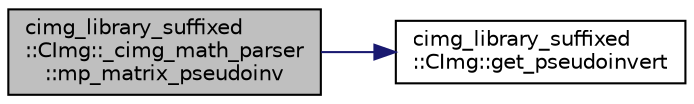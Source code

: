 digraph "cimg_library_suffixed::CImg::_cimg_math_parser::mp_matrix_pseudoinv"
{
  edge [fontname="Helvetica",fontsize="10",labelfontname="Helvetica",labelfontsize="10"];
  node [fontname="Helvetica",fontsize="10",shape=record];
  rankdir="LR";
  Node855 [label="cimg_library_suffixed\l::CImg::_cimg_math_parser\l::mp_matrix_pseudoinv",height=0.2,width=0.4,color="black", fillcolor="grey75", style="filled", fontcolor="black"];
  Node855 -> Node856 [color="midnightblue",fontsize="10",style="solid",fontname="Helvetica"];
  Node856 [label="cimg_library_suffixed\l::CImg::get_pseudoinvert",height=0.2,width=0.4,color="black", fillcolor="white", style="filled",URL="$structcimg__library__suffixed_1_1_c_img.html#a33c05bc335362b8e6bae9a516f28f8c0",tooltip="Compute the Moore-Penrose pseudo-inverse of the instance image, viewed as a matrix ..."];
}
